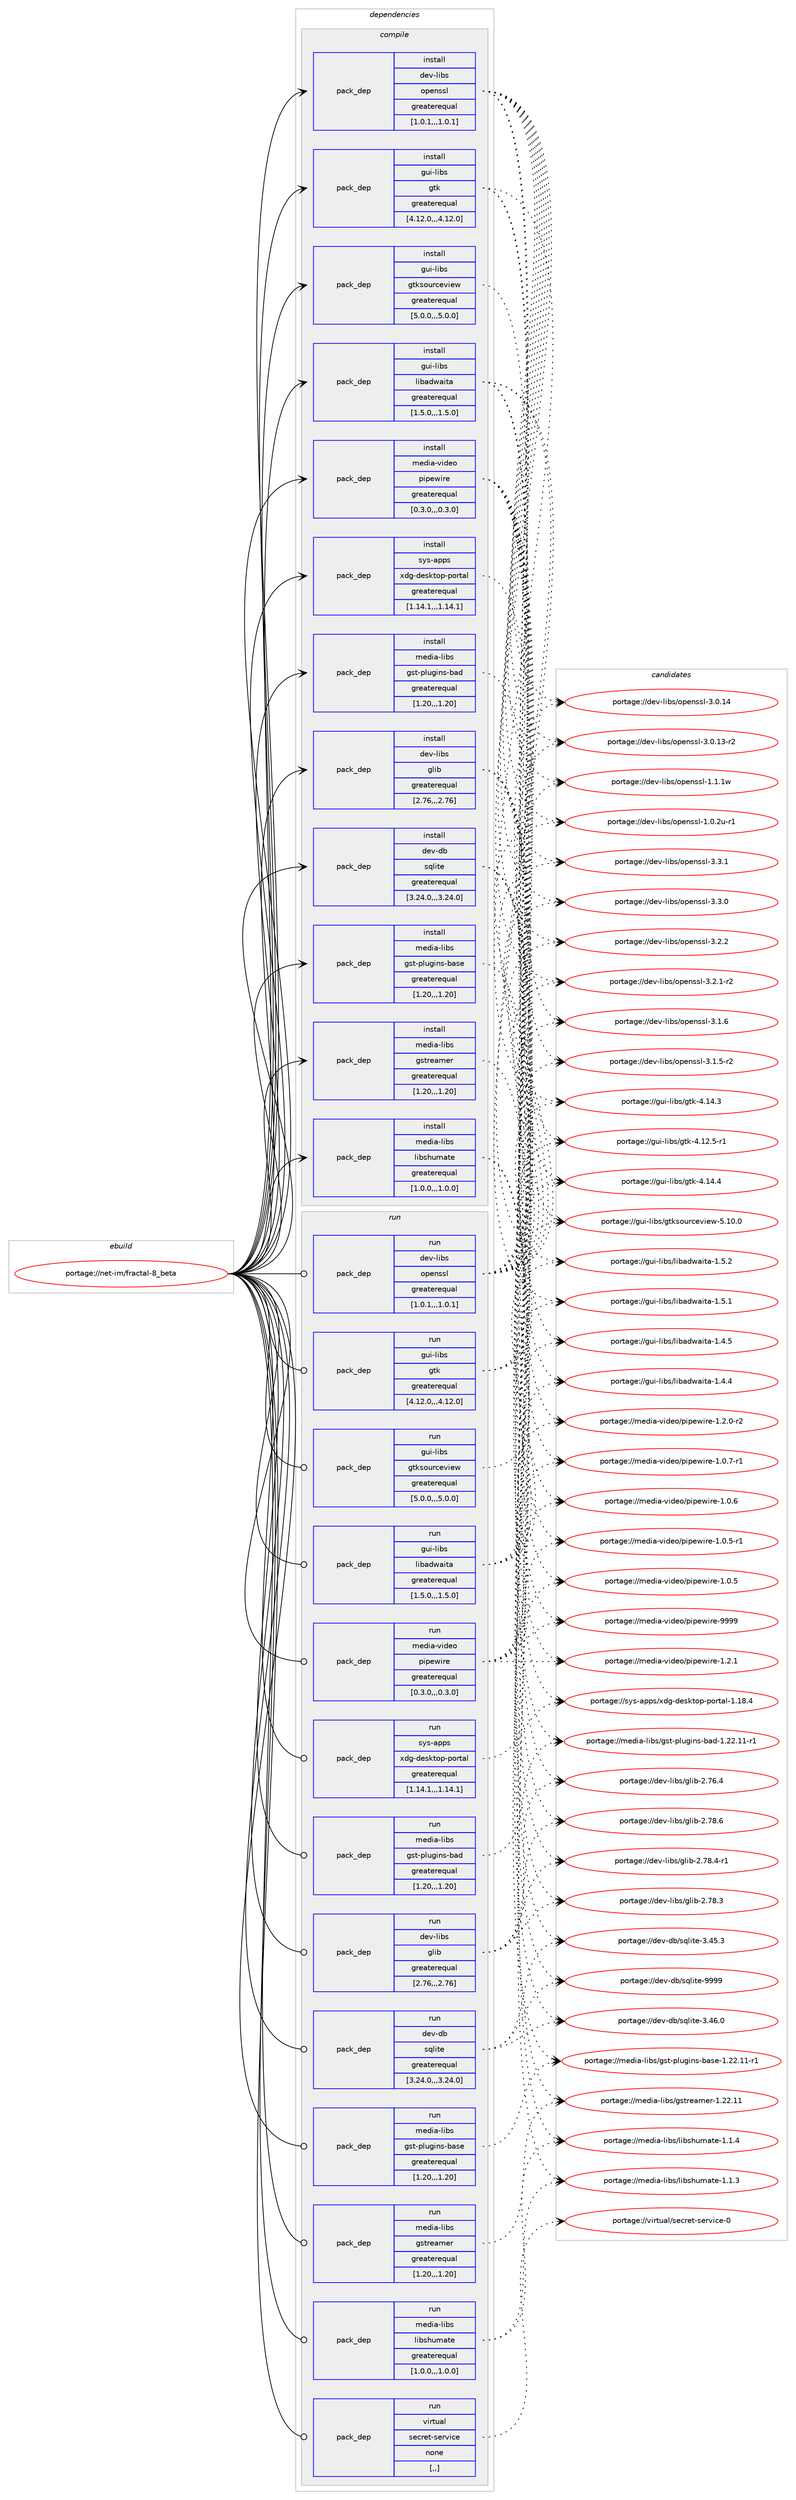 digraph prolog {

# *************
# Graph options
# *************

newrank=true;
concentrate=true;
compound=true;
graph [rankdir=LR,fontname=Helvetica,fontsize=10,ranksep=1.5];#, ranksep=2.5, nodesep=0.2];
edge  [arrowhead=vee];
node  [fontname=Helvetica,fontsize=10];

# **********
# The ebuild
# **********

subgraph cluster_leftcol {
color=gray;
label=<<i>ebuild</i>>;
id [label="portage://net-im/fractal-8_beta", color=red, width=4, href="../net-im/fractal-8_beta.svg"];
}

# ****************
# The dependencies
# ****************

subgraph cluster_midcol {
color=gray;
label=<<i>dependencies</i>>;
subgraph cluster_compile {
fillcolor="#eeeeee";
style=filled;
label=<<i>compile</i>>;
subgraph pack256456 {
dependency350225 [label=<<TABLE BORDER="0" CELLBORDER="1" CELLSPACING="0" CELLPADDING="4" WIDTH="220"><TR><TD ROWSPAN="6" CELLPADDING="30">pack_dep</TD></TR><TR><TD WIDTH="110">install</TD></TR><TR><TD>dev-db</TD></TR><TR><TD>sqlite</TD></TR><TR><TD>greaterequal</TD></TR><TR><TD>[3.24.0,,,3.24.0]</TD></TR></TABLE>>, shape=none, color=blue];
}
id:e -> dependency350225:w [weight=20,style="solid",arrowhead="vee"];
subgraph pack256457 {
dependency350226 [label=<<TABLE BORDER="0" CELLBORDER="1" CELLSPACING="0" CELLPADDING="4" WIDTH="220"><TR><TD ROWSPAN="6" CELLPADDING="30">pack_dep</TD></TR><TR><TD WIDTH="110">install</TD></TR><TR><TD>dev-libs</TD></TR><TR><TD>glib</TD></TR><TR><TD>greaterequal</TD></TR><TR><TD>[2.76,,,2.76]</TD></TR></TABLE>>, shape=none, color=blue];
}
id:e -> dependency350226:w [weight=20,style="solid",arrowhead="vee"];
subgraph pack256458 {
dependency350227 [label=<<TABLE BORDER="0" CELLBORDER="1" CELLSPACING="0" CELLPADDING="4" WIDTH="220"><TR><TD ROWSPAN="6" CELLPADDING="30">pack_dep</TD></TR><TR><TD WIDTH="110">install</TD></TR><TR><TD>dev-libs</TD></TR><TR><TD>openssl</TD></TR><TR><TD>greaterequal</TD></TR><TR><TD>[1.0.1,,,1.0.1]</TD></TR></TABLE>>, shape=none, color=blue];
}
id:e -> dependency350227:w [weight=20,style="solid",arrowhead="vee"];
subgraph pack256459 {
dependency350228 [label=<<TABLE BORDER="0" CELLBORDER="1" CELLSPACING="0" CELLPADDING="4" WIDTH="220"><TR><TD ROWSPAN="6" CELLPADDING="30">pack_dep</TD></TR><TR><TD WIDTH="110">install</TD></TR><TR><TD>gui-libs</TD></TR><TR><TD>gtk</TD></TR><TR><TD>greaterequal</TD></TR><TR><TD>[4.12.0,,,4.12.0]</TD></TR></TABLE>>, shape=none, color=blue];
}
id:e -> dependency350228:w [weight=20,style="solid",arrowhead="vee"];
subgraph pack256460 {
dependency350229 [label=<<TABLE BORDER="0" CELLBORDER="1" CELLSPACING="0" CELLPADDING="4" WIDTH="220"><TR><TD ROWSPAN="6" CELLPADDING="30">pack_dep</TD></TR><TR><TD WIDTH="110">install</TD></TR><TR><TD>gui-libs</TD></TR><TR><TD>gtksourceview</TD></TR><TR><TD>greaterequal</TD></TR><TR><TD>[5.0.0,,,5.0.0]</TD></TR></TABLE>>, shape=none, color=blue];
}
id:e -> dependency350229:w [weight=20,style="solid",arrowhead="vee"];
subgraph pack256461 {
dependency350230 [label=<<TABLE BORDER="0" CELLBORDER="1" CELLSPACING="0" CELLPADDING="4" WIDTH="220"><TR><TD ROWSPAN="6" CELLPADDING="30">pack_dep</TD></TR><TR><TD WIDTH="110">install</TD></TR><TR><TD>gui-libs</TD></TR><TR><TD>libadwaita</TD></TR><TR><TD>greaterequal</TD></TR><TR><TD>[1.5.0,,,1.5.0]</TD></TR></TABLE>>, shape=none, color=blue];
}
id:e -> dependency350230:w [weight=20,style="solid",arrowhead="vee"];
subgraph pack256462 {
dependency350231 [label=<<TABLE BORDER="0" CELLBORDER="1" CELLSPACING="0" CELLPADDING="4" WIDTH="220"><TR><TD ROWSPAN="6" CELLPADDING="30">pack_dep</TD></TR><TR><TD WIDTH="110">install</TD></TR><TR><TD>media-libs</TD></TR><TR><TD>gst-plugins-bad</TD></TR><TR><TD>greaterequal</TD></TR><TR><TD>[1.20,,,1.20]</TD></TR></TABLE>>, shape=none, color=blue];
}
id:e -> dependency350231:w [weight=20,style="solid",arrowhead="vee"];
subgraph pack256463 {
dependency350232 [label=<<TABLE BORDER="0" CELLBORDER="1" CELLSPACING="0" CELLPADDING="4" WIDTH="220"><TR><TD ROWSPAN="6" CELLPADDING="30">pack_dep</TD></TR><TR><TD WIDTH="110">install</TD></TR><TR><TD>media-libs</TD></TR><TR><TD>gst-plugins-base</TD></TR><TR><TD>greaterequal</TD></TR><TR><TD>[1.20,,,1.20]</TD></TR></TABLE>>, shape=none, color=blue];
}
id:e -> dependency350232:w [weight=20,style="solid",arrowhead="vee"];
subgraph pack256464 {
dependency350233 [label=<<TABLE BORDER="0" CELLBORDER="1" CELLSPACING="0" CELLPADDING="4" WIDTH="220"><TR><TD ROWSPAN="6" CELLPADDING="30">pack_dep</TD></TR><TR><TD WIDTH="110">install</TD></TR><TR><TD>media-libs</TD></TR><TR><TD>gstreamer</TD></TR><TR><TD>greaterequal</TD></TR><TR><TD>[1.20,,,1.20]</TD></TR></TABLE>>, shape=none, color=blue];
}
id:e -> dependency350233:w [weight=20,style="solid",arrowhead="vee"];
subgraph pack256465 {
dependency350234 [label=<<TABLE BORDER="0" CELLBORDER="1" CELLSPACING="0" CELLPADDING="4" WIDTH="220"><TR><TD ROWSPAN="6" CELLPADDING="30">pack_dep</TD></TR><TR><TD WIDTH="110">install</TD></TR><TR><TD>media-libs</TD></TR><TR><TD>libshumate</TD></TR><TR><TD>greaterequal</TD></TR><TR><TD>[1.0.0,,,1.0.0]</TD></TR></TABLE>>, shape=none, color=blue];
}
id:e -> dependency350234:w [weight=20,style="solid",arrowhead="vee"];
subgraph pack256466 {
dependency350235 [label=<<TABLE BORDER="0" CELLBORDER="1" CELLSPACING="0" CELLPADDING="4" WIDTH="220"><TR><TD ROWSPAN="6" CELLPADDING="30">pack_dep</TD></TR><TR><TD WIDTH="110">install</TD></TR><TR><TD>media-video</TD></TR><TR><TD>pipewire</TD></TR><TR><TD>greaterequal</TD></TR><TR><TD>[0.3.0,,,0.3.0]</TD></TR></TABLE>>, shape=none, color=blue];
}
id:e -> dependency350235:w [weight=20,style="solid",arrowhead="vee"];
subgraph pack256467 {
dependency350236 [label=<<TABLE BORDER="0" CELLBORDER="1" CELLSPACING="0" CELLPADDING="4" WIDTH="220"><TR><TD ROWSPAN="6" CELLPADDING="30">pack_dep</TD></TR><TR><TD WIDTH="110">install</TD></TR><TR><TD>sys-apps</TD></TR><TR><TD>xdg-desktop-portal</TD></TR><TR><TD>greaterequal</TD></TR><TR><TD>[1.14.1,,,1.14.1]</TD></TR></TABLE>>, shape=none, color=blue];
}
id:e -> dependency350236:w [weight=20,style="solid",arrowhead="vee"];
}
subgraph cluster_compileandrun {
fillcolor="#eeeeee";
style=filled;
label=<<i>compile and run</i>>;
}
subgraph cluster_run {
fillcolor="#eeeeee";
style=filled;
label=<<i>run</i>>;
subgraph pack256468 {
dependency350237 [label=<<TABLE BORDER="0" CELLBORDER="1" CELLSPACING="0" CELLPADDING="4" WIDTH="220"><TR><TD ROWSPAN="6" CELLPADDING="30">pack_dep</TD></TR><TR><TD WIDTH="110">run</TD></TR><TR><TD>dev-db</TD></TR><TR><TD>sqlite</TD></TR><TR><TD>greaterequal</TD></TR><TR><TD>[3.24.0,,,3.24.0]</TD></TR></TABLE>>, shape=none, color=blue];
}
id:e -> dependency350237:w [weight=20,style="solid",arrowhead="odot"];
subgraph pack256469 {
dependency350238 [label=<<TABLE BORDER="0" CELLBORDER="1" CELLSPACING="0" CELLPADDING="4" WIDTH="220"><TR><TD ROWSPAN="6" CELLPADDING="30">pack_dep</TD></TR><TR><TD WIDTH="110">run</TD></TR><TR><TD>dev-libs</TD></TR><TR><TD>glib</TD></TR><TR><TD>greaterequal</TD></TR><TR><TD>[2.76,,,2.76]</TD></TR></TABLE>>, shape=none, color=blue];
}
id:e -> dependency350238:w [weight=20,style="solid",arrowhead="odot"];
subgraph pack256470 {
dependency350239 [label=<<TABLE BORDER="0" CELLBORDER="1" CELLSPACING="0" CELLPADDING="4" WIDTH="220"><TR><TD ROWSPAN="6" CELLPADDING="30">pack_dep</TD></TR><TR><TD WIDTH="110">run</TD></TR><TR><TD>dev-libs</TD></TR><TR><TD>openssl</TD></TR><TR><TD>greaterequal</TD></TR><TR><TD>[1.0.1,,,1.0.1]</TD></TR></TABLE>>, shape=none, color=blue];
}
id:e -> dependency350239:w [weight=20,style="solid",arrowhead="odot"];
subgraph pack256471 {
dependency350240 [label=<<TABLE BORDER="0" CELLBORDER="1" CELLSPACING="0" CELLPADDING="4" WIDTH="220"><TR><TD ROWSPAN="6" CELLPADDING="30">pack_dep</TD></TR><TR><TD WIDTH="110">run</TD></TR><TR><TD>gui-libs</TD></TR><TR><TD>gtk</TD></TR><TR><TD>greaterequal</TD></TR><TR><TD>[4.12.0,,,4.12.0]</TD></TR></TABLE>>, shape=none, color=blue];
}
id:e -> dependency350240:w [weight=20,style="solid",arrowhead="odot"];
subgraph pack256472 {
dependency350241 [label=<<TABLE BORDER="0" CELLBORDER="1" CELLSPACING="0" CELLPADDING="4" WIDTH="220"><TR><TD ROWSPAN="6" CELLPADDING="30">pack_dep</TD></TR><TR><TD WIDTH="110">run</TD></TR><TR><TD>gui-libs</TD></TR><TR><TD>gtksourceview</TD></TR><TR><TD>greaterequal</TD></TR><TR><TD>[5.0.0,,,5.0.0]</TD></TR></TABLE>>, shape=none, color=blue];
}
id:e -> dependency350241:w [weight=20,style="solid",arrowhead="odot"];
subgraph pack256473 {
dependency350242 [label=<<TABLE BORDER="0" CELLBORDER="1" CELLSPACING="0" CELLPADDING="4" WIDTH="220"><TR><TD ROWSPAN="6" CELLPADDING="30">pack_dep</TD></TR><TR><TD WIDTH="110">run</TD></TR><TR><TD>gui-libs</TD></TR><TR><TD>libadwaita</TD></TR><TR><TD>greaterequal</TD></TR><TR><TD>[1.5.0,,,1.5.0]</TD></TR></TABLE>>, shape=none, color=blue];
}
id:e -> dependency350242:w [weight=20,style="solid",arrowhead="odot"];
subgraph pack256474 {
dependency350243 [label=<<TABLE BORDER="0" CELLBORDER="1" CELLSPACING="0" CELLPADDING="4" WIDTH="220"><TR><TD ROWSPAN="6" CELLPADDING="30">pack_dep</TD></TR><TR><TD WIDTH="110">run</TD></TR><TR><TD>media-libs</TD></TR><TR><TD>gst-plugins-bad</TD></TR><TR><TD>greaterequal</TD></TR><TR><TD>[1.20,,,1.20]</TD></TR></TABLE>>, shape=none, color=blue];
}
id:e -> dependency350243:w [weight=20,style="solid",arrowhead="odot"];
subgraph pack256475 {
dependency350244 [label=<<TABLE BORDER="0" CELLBORDER="1" CELLSPACING="0" CELLPADDING="4" WIDTH="220"><TR><TD ROWSPAN="6" CELLPADDING="30">pack_dep</TD></TR><TR><TD WIDTH="110">run</TD></TR><TR><TD>media-libs</TD></TR><TR><TD>gst-plugins-base</TD></TR><TR><TD>greaterequal</TD></TR><TR><TD>[1.20,,,1.20]</TD></TR></TABLE>>, shape=none, color=blue];
}
id:e -> dependency350244:w [weight=20,style="solid",arrowhead="odot"];
subgraph pack256476 {
dependency350245 [label=<<TABLE BORDER="0" CELLBORDER="1" CELLSPACING="0" CELLPADDING="4" WIDTH="220"><TR><TD ROWSPAN="6" CELLPADDING="30">pack_dep</TD></TR><TR><TD WIDTH="110">run</TD></TR><TR><TD>media-libs</TD></TR><TR><TD>gstreamer</TD></TR><TR><TD>greaterequal</TD></TR><TR><TD>[1.20,,,1.20]</TD></TR></TABLE>>, shape=none, color=blue];
}
id:e -> dependency350245:w [weight=20,style="solid",arrowhead="odot"];
subgraph pack256477 {
dependency350246 [label=<<TABLE BORDER="0" CELLBORDER="1" CELLSPACING="0" CELLPADDING="4" WIDTH="220"><TR><TD ROWSPAN="6" CELLPADDING="30">pack_dep</TD></TR><TR><TD WIDTH="110">run</TD></TR><TR><TD>media-libs</TD></TR><TR><TD>libshumate</TD></TR><TR><TD>greaterequal</TD></TR><TR><TD>[1.0.0,,,1.0.0]</TD></TR></TABLE>>, shape=none, color=blue];
}
id:e -> dependency350246:w [weight=20,style="solid",arrowhead="odot"];
subgraph pack256478 {
dependency350247 [label=<<TABLE BORDER="0" CELLBORDER="1" CELLSPACING="0" CELLPADDING="4" WIDTH="220"><TR><TD ROWSPAN="6" CELLPADDING="30">pack_dep</TD></TR><TR><TD WIDTH="110">run</TD></TR><TR><TD>media-video</TD></TR><TR><TD>pipewire</TD></TR><TR><TD>greaterequal</TD></TR><TR><TD>[0.3.0,,,0.3.0]</TD></TR></TABLE>>, shape=none, color=blue];
}
id:e -> dependency350247:w [weight=20,style="solid",arrowhead="odot"];
subgraph pack256479 {
dependency350248 [label=<<TABLE BORDER="0" CELLBORDER="1" CELLSPACING="0" CELLPADDING="4" WIDTH="220"><TR><TD ROWSPAN="6" CELLPADDING="30">pack_dep</TD></TR><TR><TD WIDTH="110">run</TD></TR><TR><TD>sys-apps</TD></TR><TR><TD>xdg-desktop-portal</TD></TR><TR><TD>greaterequal</TD></TR><TR><TD>[1.14.1,,,1.14.1]</TD></TR></TABLE>>, shape=none, color=blue];
}
id:e -> dependency350248:w [weight=20,style="solid",arrowhead="odot"];
subgraph pack256480 {
dependency350249 [label=<<TABLE BORDER="0" CELLBORDER="1" CELLSPACING="0" CELLPADDING="4" WIDTH="220"><TR><TD ROWSPAN="6" CELLPADDING="30">pack_dep</TD></TR><TR><TD WIDTH="110">run</TD></TR><TR><TD>virtual</TD></TR><TR><TD>secret-service</TD></TR><TR><TD>none</TD></TR><TR><TD>[,,]</TD></TR></TABLE>>, shape=none, color=blue];
}
id:e -> dependency350249:w [weight=20,style="solid",arrowhead="odot"];
}
}

# **************
# The candidates
# **************

subgraph cluster_choices {
rank=same;
color=gray;
label=<<i>candidates</i>>;

subgraph choice256456 {
color=black;
nodesep=1;
choice1001011184510098471151131081051161014557575757 [label="portage://dev-db/sqlite-9999", color=red, width=4,href="../dev-db/sqlite-9999.svg"];
choice10010111845100984711511310810511610145514652544648 [label="portage://dev-db/sqlite-3.46.0", color=red, width=4,href="../dev-db/sqlite-3.46.0.svg"];
choice10010111845100984711511310810511610145514652534651 [label="portage://dev-db/sqlite-3.45.3", color=red, width=4,href="../dev-db/sqlite-3.45.3.svg"];
dependency350225:e -> choice1001011184510098471151131081051161014557575757:w [style=dotted,weight="100"];
dependency350225:e -> choice10010111845100984711511310810511610145514652544648:w [style=dotted,weight="100"];
dependency350225:e -> choice10010111845100984711511310810511610145514652534651:w [style=dotted,weight="100"];
}
subgraph choice256457 {
color=black;
nodesep=1;
choice1001011184510810598115471031081059845504655564654 [label="portage://dev-libs/glib-2.78.6", color=red, width=4,href="../dev-libs/glib-2.78.6.svg"];
choice10010111845108105981154710310810598455046555646524511449 [label="portage://dev-libs/glib-2.78.4-r1", color=red, width=4,href="../dev-libs/glib-2.78.4-r1.svg"];
choice1001011184510810598115471031081059845504655564651 [label="portage://dev-libs/glib-2.78.3", color=red, width=4,href="../dev-libs/glib-2.78.3.svg"];
choice1001011184510810598115471031081059845504655544652 [label="portage://dev-libs/glib-2.76.4", color=red, width=4,href="../dev-libs/glib-2.76.4.svg"];
dependency350226:e -> choice1001011184510810598115471031081059845504655564654:w [style=dotted,weight="100"];
dependency350226:e -> choice10010111845108105981154710310810598455046555646524511449:w [style=dotted,weight="100"];
dependency350226:e -> choice1001011184510810598115471031081059845504655564651:w [style=dotted,weight="100"];
dependency350226:e -> choice1001011184510810598115471031081059845504655544652:w [style=dotted,weight="100"];
}
subgraph choice256458 {
color=black;
nodesep=1;
choice100101118451081059811547111112101110115115108455146514649 [label="portage://dev-libs/openssl-3.3.1", color=red, width=4,href="../dev-libs/openssl-3.3.1.svg"];
choice100101118451081059811547111112101110115115108455146514648 [label="portage://dev-libs/openssl-3.3.0", color=red, width=4,href="../dev-libs/openssl-3.3.0.svg"];
choice100101118451081059811547111112101110115115108455146504650 [label="portage://dev-libs/openssl-3.2.2", color=red, width=4,href="../dev-libs/openssl-3.2.2.svg"];
choice1001011184510810598115471111121011101151151084551465046494511450 [label="portage://dev-libs/openssl-3.2.1-r2", color=red, width=4,href="../dev-libs/openssl-3.2.1-r2.svg"];
choice100101118451081059811547111112101110115115108455146494654 [label="portage://dev-libs/openssl-3.1.6", color=red, width=4,href="../dev-libs/openssl-3.1.6.svg"];
choice1001011184510810598115471111121011101151151084551464946534511450 [label="portage://dev-libs/openssl-3.1.5-r2", color=red, width=4,href="../dev-libs/openssl-3.1.5-r2.svg"];
choice10010111845108105981154711111210111011511510845514648464952 [label="portage://dev-libs/openssl-3.0.14", color=red, width=4,href="../dev-libs/openssl-3.0.14.svg"];
choice100101118451081059811547111112101110115115108455146484649514511450 [label="portage://dev-libs/openssl-3.0.13-r2", color=red, width=4,href="../dev-libs/openssl-3.0.13-r2.svg"];
choice100101118451081059811547111112101110115115108454946494649119 [label="portage://dev-libs/openssl-1.1.1w", color=red, width=4,href="../dev-libs/openssl-1.1.1w.svg"];
choice1001011184510810598115471111121011101151151084549464846501174511449 [label="portage://dev-libs/openssl-1.0.2u-r1", color=red, width=4,href="../dev-libs/openssl-1.0.2u-r1.svg"];
dependency350227:e -> choice100101118451081059811547111112101110115115108455146514649:w [style=dotted,weight="100"];
dependency350227:e -> choice100101118451081059811547111112101110115115108455146514648:w [style=dotted,weight="100"];
dependency350227:e -> choice100101118451081059811547111112101110115115108455146504650:w [style=dotted,weight="100"];
dependency350227:e -> choice1001011184510810598115471111121011101151151084551465046494511450:w [style=dotted,weight="100"];
dependency350227:e -> choice100101118451081059811547111112101110115115108455146494654:w [style=dotted,weight="100"];
dependency350227:e -> choice1001011184510810598115471111121011101151151084551464946534511450:w [style=dotted,weight="100"];
dependency350227:e -> choice10010111845108105981154711111210111011511510845514648464952:w [style=dotted,weight="100"];
dependency350227:e -> choice100101118451081059811547111112101110115115108455146484649514511450:w [style=dotted,weight="100"];
dependency350227:e -> choice100101118451081059811547111112101110115115108454946494649119:w [style=dotted,weight="100"];
dependency350227:e -> choice1001011184510810598115471111121011101151151084549464846501174511449:w [style=dotted,weight="100"];
}
subgraph choice256459 {
color=black;
nodesep=1;
choice10311710545108105981154710311610745524649524652 [label="portage://gui-libs/gtk-4.14.4", color=red, width=4,href="../gui-libs/gtk-4.14.4.svg"];
choice10311710545108105981154710311610745524649524651 [label="portage://gui-libs/gtk-4.14.3", color=red, width=4,href="../gui-libs/gtk-4.14.3.svg"];
choice103117105451081059811547103116107455246495046534511449 [label="portage://gui-libs/gtk-4.12.5-r1", color=red, width=4,href="../gui-libs/gtk-4.12.5-r1.svg"];
dependency350228:e -> choice10311710545108105981154710311610745524649524652:w [style=dotted,weight="100"];
dependency350228:e -> choice10311710545108105981154710311610745524649524651:w [style=dotted,weight="100"];
dependency350228:e -> choice103117105451081059811547103116107455246495046534511449:w [style=dotted,weight="100"];
}
subgraph choice256460 {
color=black;
nodesep=1;
choice1031171054510810598115471031161071151111171149910111810510111945534649484648 [label="portage://gui-libs/gtksourceview-5.10.0", color=red, width=4,href="../gui-libs/gtksourceview-5.10.0.svg"];
dependency350229:e -> choice1031171054510810598115471031161071151111171149910111810510111945534649484648:w [style=dotted,weight="100"];
}
subgraph choice256461 {
color=black;
nodesep=1;
choice10311710545108105981154710810598971001199710511697454946534650 [label="portage://gui-libs/libadwaita-1.5.2", color=red, width=4,href="../gui-libs/libadwaita-1.5.2.svg"];
choice10311710545108105981154710810598971001199710511697454946534649 [label="portage://gui-libs/libadwaita-1.5.1", color=red, width=4,href="../gui-libs/libadwaita-1.5.1.svg"];
choice10311710545108105981154710810598971001199710511697454946524653 [label="portage://gui-libs/libadwaita-1.4.5", color=red, width=4,href="../gui-libs/libadwaita-1.4.5.svg"];
choice10311710545108105981154710810598971001199710511697454946524652 [label="portage://gui-libs/libadwaita-1.4.4", color=red, width=4,href="../gui-libs/libadwaita-1.4.4.svg"];
dependency350230:e -> choice10311710545108105981154710810598971001199710511697454946534650:w [style=dotted,weight="100"];
dependency350230:e -> choice10311710545108105981154710810598971001199710511697454946534649:w [style=dotted,weight="100"];
dependency350230:e -> choice10311710545108105981154710810598971001199710511697454946524653:w [style=dotted,weight="100"];
dependency350230:e -> choice10311710545108105981154710810598971001199710511697454946524652:w [style=dotted,weight="100"];
}
subgraph choice256462 {
color=black;
nodesep=1;
choice109101100105974510810598115471031151164511210811710310511011545989710045494650504649494511449 [label="portage://media-libs/gst-plugins-bad-1.22.11-r1", color=red, width=4,href="../media-libs/gst-plugins-bad-1.22.11-r1.svg"];
dependency350231:e -> choice109101100105974510810598115471031151164511210811710310511011545989710045494650504649494511449:w [style=dotted,weight="100"];
}
subgraph choice256463 {
color=black;
nodesep=1;
choice109101100105974510810598115471031151164511210811710310511011545989711510145494650504649494511449 [label="portage://media-libs/gst-plugins-base-1.22.11-r1", color=red, width=4,href="../media-libs/gst-plugins-base-1.22.11-r1.svg"];
dependency350232:e -> choice109101100105974510810598115471031151164511210811710310511011545989711510145494650504649494511449:w [style=dotted,weight="100"];
}
subgraph choice256464 {
color=black;
nodesep=1;
choice10910110010597451081059811547103115116114101971091011144549465050464949 [label="portage://media-libs/gstreamer-1.22.11", color=red, width=4,href="../media-libs/gstreamer-1.22.11.svg"];
dependency350233:e -> choice10910110010597451081059811547103115116114101971091011144549465050464949:w [style=dotted,weight="100"];
}
subgraph choice256465 {
color=black;
nodesep=1;
choice109101100105974510810598115471081059811510411710997116101454946494652 [label="portage://media-libs/libshumate-1.1.4", color=red, width=4,href="../media-libs/libshumate-1.1.4.svg"];
choice109101100105974510810598115471081059811510411710997116101454946494651 [label="portage://media-libs/libshumate-1.1.3", color=red, width=4,href="../media-libs/libshumate-1.1.3.svg"];
dependency350234:e -> choice109101100105974510810598115471081059811510411710997116101454946494652:w [style=dotted,weight="100"];
dependency350234:e -> choice109101100105974510810598115471081059811510411710997116101454946494651:w [style=dotted,weight="100"];
}
subgraph choice256466 {
color=black;
nodesep=1;
choice1091011001059745118105100101111471121051121011191051141014557575757 [label="portage://media-video/pipewire-9999", color=red, width=4,href="../media-video/pipewire-9999.svg"];
choice109101100105974511810510010111147112105112101119105114101454946504649 [label="portage://media-video/pipewire-1.2.1", color=red, width=4,href="../media-video/pipewire-1.2.1.svg"];
choice1091011001059745118105100101111471121051121011191051141014549465046484511450 [label="portage://media-video/pipewire-1.2.0-r2", color=red, width=4,href="../media-video/pipewire-1.2.0-r2.svg"];
choice1091011001059745118105100101111471121051121011191051141014549464846554511449 [label="portage://media-video/pipewire-1.0.7-r1", color=red, width=4,href="../media-video/pipewire-1.0.7-r1.svg"];
choice109101100105974511810510010111147112105112101119105114101454946484654 [label="portage://media-video/pipewire-1.0.6", color=red, width=4,href="../media-video/pipewire-1.0.6.svg"];
choice1091011001059745118105100101111471121051121011191051141014549464846534511449 [label="portage://media-video/pipewire-1.0.5-r1", color=red, width=4,href="../media-video/pipewire-1.0.5-r1.svg"];
choice109101100105974511810510010111147112105112101119105114101454946484653 [label="portage://media-video/pipewire-1.0.5", color=red, width=4,href="../media-video/pipewire-1.0.5.svg"];
dependency350235:e -> choice1091011001059745118105100101111471121051121011191051141014557575757:w [style=dotted,weight="100"];
dependency350235:e -> choice109101100105974511810510010111147112105112101119105114101454946504649:w [style=dotted,weight="100"];
dependency350235:e -> choice1091011001059745118105100101111471121051121011191051141014549465046484511450:w [style=dotted,weight="100"];
dependency350235:e -> choice1091011001059745118105100101111471121051121011191051141014549464846554511449:w [style=dotted,weight="100"];
dependency350235:e -> choice109101100105974511810510010111147112105112101119105114101454946484654:w [style=dotted,weight="100"];
dependency350235:e -> choice1091011001059745118105100101111471121051121011191051141014549464846534511449:w [style=dotted,weight="100"];
dependency350235:e -> choice109101100105974511810510010111147112105112101119105114101454946484653:w [style=dotted,weight="100"];
}
subgraph choice256467 {
color=black;
nodesep=1;
choice11512111545971121121154712010010345100101115107116111112451121111141169710845494649564652 [label="portage://sys-apps/xdg-desktop-portal-1.18.4", color=red, width=4,href="../sys-apps/xdg-desktop-portal-1.18.4.svg"];
dependency350236:e -> choice11512111545971121121154712010010345100101115107116111112451121111141169710845494649564652:w [style=dotted,weight="100"];
}
subgraph choice256468 {
color=black;
nodesep=1;
choice1001011184510098471151131081051161014557575757 [label="portage://dev-db/sqlite-9999", color=red, width=4,href="../dev-db/sqlite-9999.svg"];
choice10010111845100984711511310810511610145514652544648 [label="portage://dev-db/sqlite-3.46.0", color=red, width=4,href="../dev-db/sqlite-3.46.0.svg"];
choice10010111845100984711511310810511610145514652534651 [label="portage://dev-db/sqlite-3.45.3", color=red, width=4,href="../dev-db/sqlite-3.45.3.svg"];
dependency350237:e -> choice1001011184510098471151131081051161014557575757:w [style=dotted,weight="100"];
dependency350237:e -> choice10010111845100984711511310810511610145514652544648:w [style=dotted,weight="100"];
dependency350237:e -> choice10010111845100984711511310810511610145514652534651:w [style=dotted,weight="100"];
}
subgraph choice256469 {
color=black;
nodesep=1;
choice1001011184510810598115471031081059845504655564654 [label="portage://dev-libs/glib-2.78.6", color=red, width=4,href="../dev-libs/glib-2.78.6.svg"];
choice10010111845108105981154710310810598455046555646524511449 [label="portage://dev-libs/glib-2.78.4-r1", color=red, width=4,href="../dev-libs/glib-2.78.4-r1.svg"];
choice1001011184510810598115471031081059845504655564651 [label="portage://dev-libs/glib-2.78.3", color=red, width=4,href="../dev-libs/glib-2.78.3.svg"];
choice1001011184510810598115471031081059845504655544652 [label="portage://dev-libs/glib-2.76.4", color=red, width=4,href="../dev-libs/glib-2.76.4.svg"];
dependency350238:e -> choice1001011184510810598115471031081059845504655564654:w [style=dotted,weight="100"];
dependency350238:e -> choice10010111845108105981154710310810598455046555646524511449:w [style=dotted,weight="100"];
dependency350238:e -> choice1001011184510810598115471031081059845504655564651:w [style=dotted,weight="100"];
dependency350238:e -> choice1001011184510810598115471031081059845504655544652:w [style=dotted,weight="100"];
}
subgraph choice256470 {
color=black;
nodesep=1;
choice100101118451081059811547111112101110115115108455146514649 [label="portage://dev-libs/openssl-3.3.1", color=red, width=4,href="../dev-libs/openssl-3.3.1.svg"];
choice100101118451081059811547111112101110115115108455146514648 [label="portage://dev-libs/openssl-3.3.0", color=red, width=4,href="../dev-libs/openssl-3.3.0.svg"];
choice100101118451081059811547111112101110115115108455146504650 [label="portage://dev-libs/openssl-3.2.2", color=red, width=4,href="../dev-libs/openssl-3.2.2.svg"];
choice1001011184510810598115471111121011101151151084551465046494511450 [label="portage://dev-libs/openssl-3.2.1-r2", color=red, width=4,href="../dev-libs/openssl-3.2.1-r2.svg"];
choice100101118451081059811547111112101110115115108455146494654 [label="portage://dev-libs/openssl-3.1.6", color=red, width=4,href="../dev-libs/openssl-3.1.6.svg"];
choice1001011184510810598115471111121011101151151084551464946534511450 [label="portage://dev-libs/openssl-3.1.5-r2", color=red, width=4,href="../dev-libs/openssl-3.1.5-r2.svg"];
choice10010111845108105981154711111210111011511510845514648464952 [label="portage://dev-libs/openssl-3.0.14", color=red, width=4,href="../dev-libs/openssl-3.0.14.svg"];
choice100101118451081059811547111112101110115115108455146484649514511450 [label="portage://dev-libs/openssl-3.0.13-r2", color=red, width=4,href="../dev-libs/openssl-3.0.13-r2.svg"];
choice100101118451081059811547111112101110115115108454946494649119 [label="portage://dev-libs/openssl-1.1.1w", color=red, width=4,href="../dev-libs/openssl-1.1.1w.svg"];
choice1001011184510810598115471111121011101151151084549464846501174511449 [label="portage://dev-libs/openssl-1.0.2u-r1", color=red, width=4,href="../dev-libs/openssl-1.0.2u-r1.svg"];
dependency350239:e -> choice100101118451081059811547111112101110115115108455146514649:w [style=dotted,weight="100"];
dependency350239:e -> choice100101118451081059811547111112101110115115108455146514648:w [style=dotted,weight="100"];
dependency350239:e -> choice100101118451081059811547111112101110115115108455146504650:w [style=dotted,weight="100"];
dependency350239:e -> choice1001011184510810598115471111121011101151151084551465046494511450:w [style=dotted,weight="100"];
dependency350239:e -> choice100101118451081059811547111112101110115115108455146494654:w [style=dotted,weight="100"];
dependency350239:e -> choice1001011184510810598115471111121011101151151084551464946534511450:w [style=dotted,weight="100"];
dependency350239:e -> choice10010111845108105981154711111210111011511510845514648464952:w [style=dotted,weight="100"];
dependency350239:e -> choice100101118451081059811547111112101110115115108455146484649514511450:w [style=dotted,weight="100"];
dependency350239:e -> choice100101118451081059811547111112101110115115108454946494649119:w [style=dotted,weight="100"];
dependency350239:e -> choice1001011184510810598115471111121011101151151084549464846501174511449:w [style=dotted,weight="100"];
}
subgraph choice256471 {
color=black;
nodesep=1;
choice10311710545108105981154710311610745524649524652 [label="portage://gui-libs/gtk-4.14.4", color=red, width=4,href="../gui-libs/gtk-4.14.4.svg"];
choice10311710545108105981154710311610745524649524651 [label="portage://gui-libs/gtk-4.14.3", color=red, width=4,href="../gui-libs/gtk-4.14.3.svg"];
choice103117105451081059811547103116107455246495046534511449 [label="portage://gui-libs/gtk-4.12.5-r1", color=red, width=4,href="../gui-libs/gtk-4.12.5-r1.svg"];
dependency350240:e -> choice10311710545108105981154710311610745524649524652:w [style=dotted,weight="100"];
dependency350240:e -> choice10311710545108105981154710311610745524649524651:w [style=dotted,weight="100"];
dependency350240:e -> choice103117105451081059811547103116107455246495046534511449:w [style=dotted,weight="100"];
}
subgraph choice256472 {
color=black;
nodesep=1;
choice1031171054510810598115471031161071151111171149910111810510111945534649484648 [label="portage://gui-libs/gtksourceview-5.10.0", color=red, width=4,href="../gui-libs/gtksourceview-5.10.0.svg"];
dependency350241:e -> choice1031171054510810598115471031161071151111171149910111810510111945534649484648:w [style=dotted,weight="100"];
}
subgraph choice256473 {
color=black;
nodesep=1;
choice10311710545108105981154710810598971001199710511697454946534650 [label="portage://gui-libs/libadwaita-1.5.2", color=red, width=4,href="../gui-libs/libadwaita-1.5.2.svg"];
choice10311710545108105981154710810598971001199710511697454946534649 [label="portage://gui-libs/libadwaita-1.5.1", color=red, width=4,href="../gui-libs/libadwaita-1.5.1.svg"];
choice10311710545108105981154710810598971001199710511697454946524653 [label="portage://gui-libs/libadwaita-1.4.5", color=red, width=4,href="../gui-libs/libadwaita-1.4.5.svg"];
choice10311710545108105981154710810598971001199710511697454946524652 [label="portage://gui-libs/libadwaita-1.4.4", color=red, width=4,href="../gui-libs/libadwaita-1.4.4.svg"];
dependency350242:e -> choice10311710545108105981154710810598971001199710511697454946534650:w [style=dotted,weight="100"];
dependency350242:e -> choice10311710545108105981154710810598971001199710511697454946534649:w [style=dotted,weight="100"];
dependency350242:e -> choice10311710545108105981154710810598971001199710511697454946524653:w [style=dotted,weight="100"];
dependency350242:e -> choice10311710545108105981154710810598971001199710511697454946524652:w [style=dotted,weight="100"];
}
subgraph choice256474 {
color=black;
nodesep=1;
choice109101100105974510810598115471031151164511210811710310511011545989710045494650504649494511449 [label="portage://media-libs/gst-plugins-bad-1.22.11-r1", color=red, width=4,href="../media-libs/gst-plugins-bad-1.22.11-r1.svg"];
dependency350243:e -> choice109101100105974510810598115471031151164511210811710310511011545989710045494650504649494511449:w [style=dotted,weight="100"];
}
subgraph choice256475 {
color=black;
nodesep=1;
choice109101100105974510810598115471031151164511210811710310511011545989711510145494650504649494511449 [label="portage://media-libs/gst-plugins-base-1.22.11-r1", color=red, width=4,href="../media-libs/gst-plugins-base-1.22.11-r1.svg"];
dependency350244:e -> choice109101100105974510810598115471031151164511210811710310511011545989711510145494650504649494511449:w [style=dotted,weight="100"];
}
subgraph choice256476 {
color=black;
nodesep=1;
choice10910110010597451081059811547103115116114101971091011144549465050464949 [label="portage://media-libs/gstreamer-1.22.11", color=red, width=4,href="../media-libs/gstreamer-1.22.11.svg"];
dependency350245:e -> choice10910110010597451081059811547103115116114101971091011144549465050464949:w [style=dotted,weight="100"];
}
subgraph choice256477 {
color=black;
nodesep=1;
choice109101100105974510810598115471081059811510411710997116101454946494652 [label="portage://media-libs/libshumate-1.1.4", color=red, width=4,href="../media-libs/libshumate-1.1.4.svg"];
choice109101100105974510810598115471081059811510411710997116101454946494651 [label="portage://media-libs/libshumate-1.1.3", color=red, width=4,href="../media-libs/libshumate-1.1.3.svg"];
dependency350246:e -> choice109101100105974510810598115471081059811510411710997116101454946494652:w [style=dotted,weight="100"];
dependency350246:e -> choice109101100105974510810598115471081059811510411710997116101454946494651:w [style=dotted,weight="100"];
}
subgraph choice256478 {
color=black;
nodesep=1;
choice1091011001059745118105100101111471121051121011191051141014557575757 [label="portage://media-video/pipewire-9999", color=red, width=4,href="../media-video/pipewire-9999.svg"];
choice109101100105974511810510010111147112105112101119105114101454946504649 [label="portage://media-video/pipewire-1.2.1", color=red, width=4,href="../media-video/pipewire-1.2.1.svg"];
choice1091011001059745118105100101111471121051121011191051141014549465046484511450 [label="portage://media-video/pipewire-1.2.0-r2", color=red, width=4,href="../media-video/pipewire-1.2.0-r2.svg"];
choice1091011001059745118105100101111471121051121011191051141014549464846554511449 [label="portage://media-video/pipewire-1.0.7-r1", color=red, width=4,href="../media-video/pipewire-1.0.7-r1.svg"];
choice109101100105974511810510010111147112105112101119105114101454946484654 [label="portage://media-video/pipewire-1.0.6", color=red, width=4,href="../media-video/pipewire-1.0.6.svg"];
choice1091011001059745118105100101111471121051121011191051141014549464846534511449 [label="portage://media-video/pipewire-1.0.5-r1", color=red, width=4,href="../media-video/pipewire-1.0.5-r1.svg"];
choice109101100105974511810510010111147112105112101119105114101454946484653 [label="portage://media-video/pipewire-1.0.5", color=red, width=4,href="../media-video/pipewire-1.0.5.svg"];
dependency350247:e -> choice1091011001059745118105100101111471121051121011191051141014557575757:w [style=dotted,weight="100"];
dependency350247:e -> choice109101100105974511810510010111147112105112101119105114101454946504649:w [style=dotted,weight="100"];
dependency350247:e -> choice1091011001059745118105100101111471121051121011191051141014549465046484511450:w [style=dotted,weight="100"];
dependency350247:e -> choice1091011001059745118105100101111471121051121011191051141014549464846554511449:w [style=dotted,weight="100"];
dependency350247:e -> choice109101100105974511810510010111147112105112101119105114101454946484654:w [style=dotted,weight="100"];
dependency350247:e -> choice1091011001059745118105100101111471121051121011191051141014549464846534511449:w [style=dotted,weight="100"];
dependency350247:e -> choice109101100105974511810510010111147112105112101119105114101454946484653:w [style=dotted,weight="100"];
}
subgraph choice256479 {
color=black;
nodesep=1;
choice11512111545971121121154712010010345100101115107116111112451121111141169710845494649564652 [label="portage://sys-apps/xdg-desktop-portal-1.18.4", color=red, width=4,href="../sys-apps/xdg-desktop-portal-1.18.4.svg"];
dependency350248:e -> choice11512111545971121121154712010010345100101115107116111112451121111141169710845494649564652:w [style=dotted,weight="100"];
}
subgraph choice256480 {
color=black;
nodesep=1;
choice11810511411611797108471151019911410111645115101114118105991014548 [label="portage://virtual/secret-service-0", color=red, width=4,href="../virtual/secret-service-0.svg"];
dependency350249:e -> choice11810511411611797108471151019911410111645115101114118105991014548:w [style=dotted,weight="100"];
}
}

}
